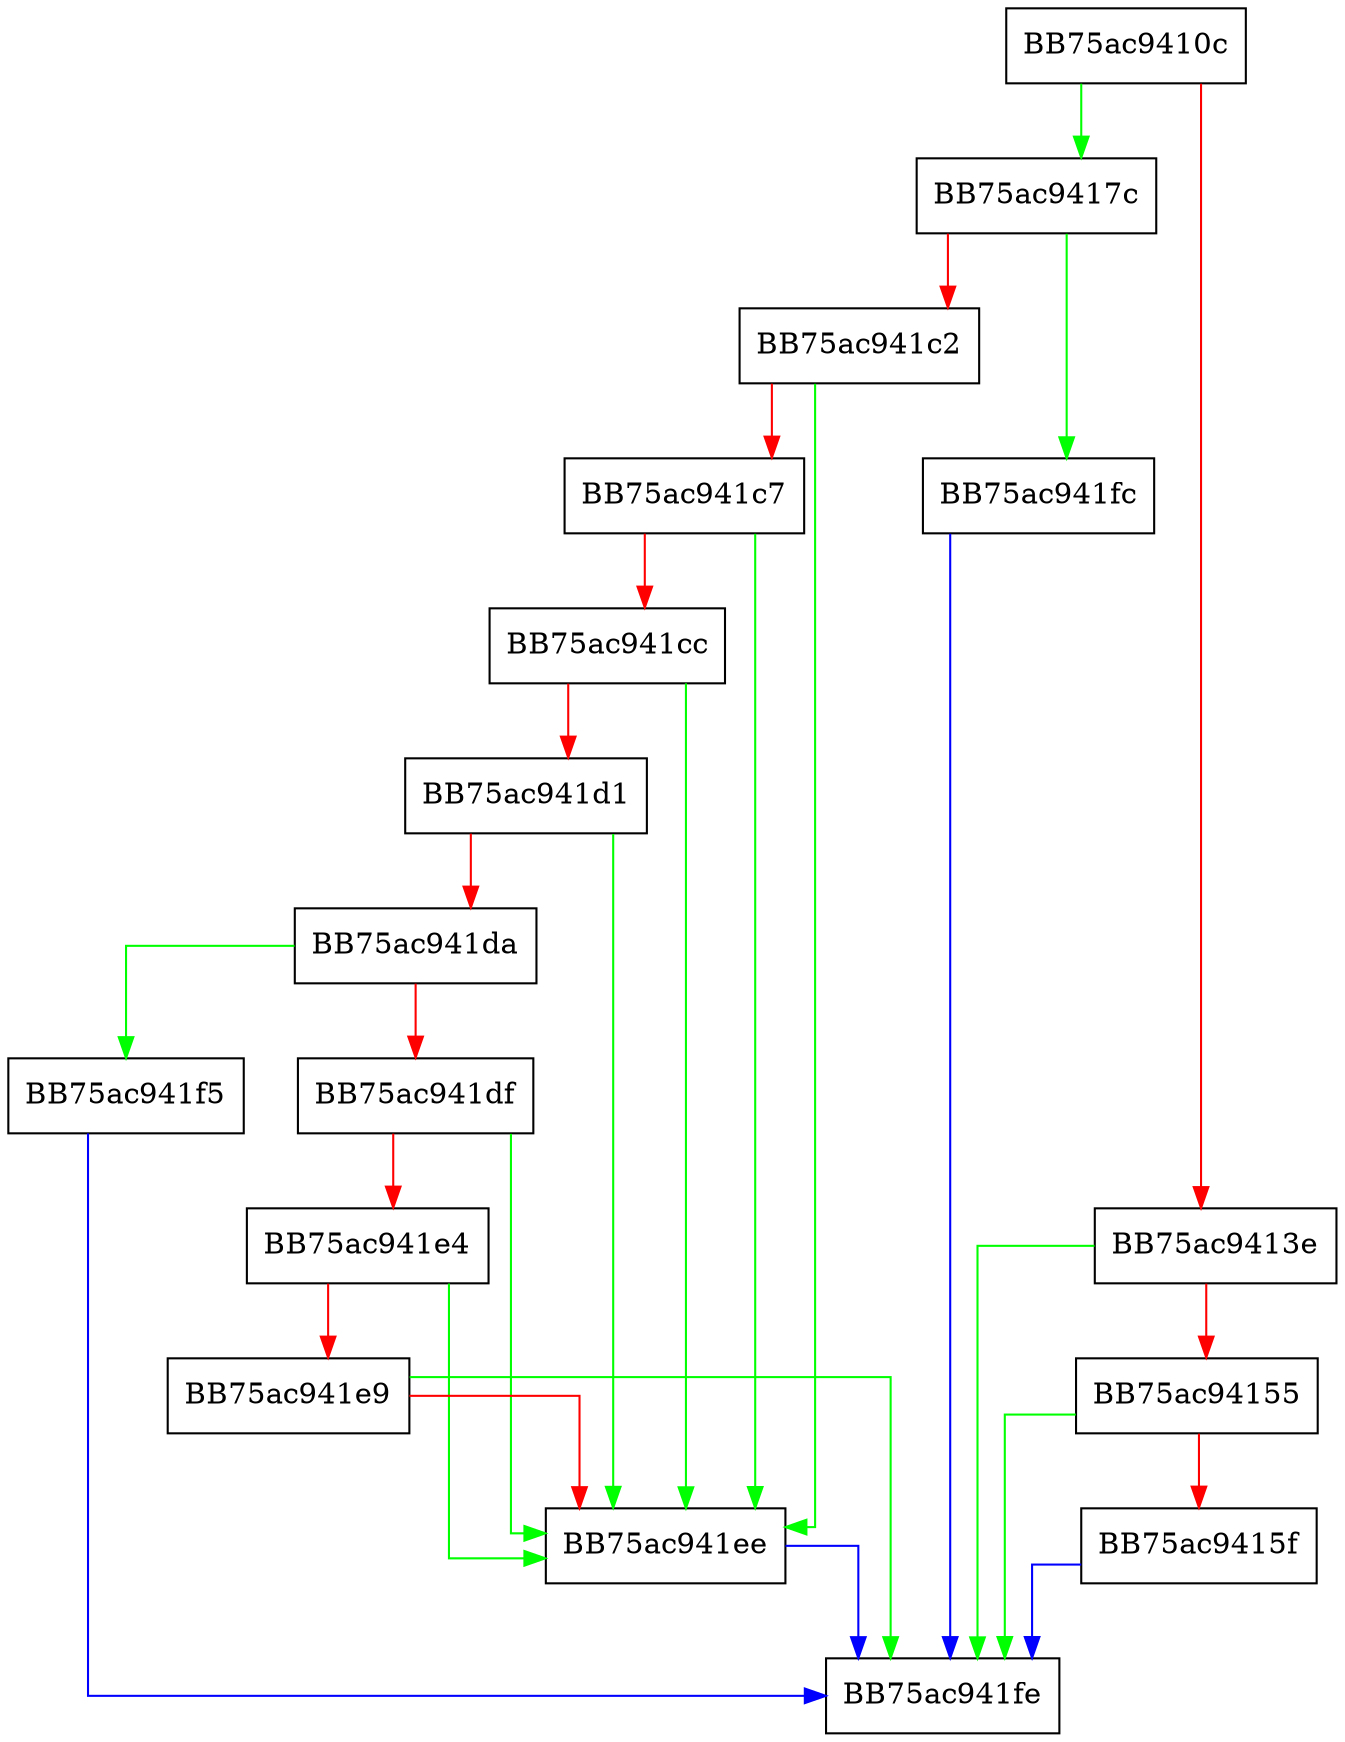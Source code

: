digraph CheckFileAccessRights {
  node [shape="box"];
  graph [splines=ortho];
  BB75ac9410c -> BB75ac9417c [color="green"];
  BB75ac9410c -> BB75ac9413e [color="red"];
  BB75ac9413e -> BB75ac941fe [color="green"];
  BB75ac9413e -> BB75ac94155 [color="red"];
  BB75ac94155 -> BB75ac941fe [color="green"];
  BB75ac94155 -> BB75ac9415f [color="red"];
  BB75ac9415f -> BB75ac941fe [color="blue"];
  BB75ac9417c -> BB75ac941fc [color="green"];
  BB75ac9417c -> BB75ac941c2 [color="red"];
  BB75ac941c2 -> BB75ac941ee [color="green"];
  BB75ac941c2 -> BB75ac941c7 [color="red"];
  BB75ac941c7 -> BB75ac941ee [color="green"];
  BB75ac941c7 -> BB75ac941cc [color="red"];
  BB75ac941cc -> BB75ac941ee [color="green"];
  BB75ac941cc -> BB75ac941d1 [color="red"];
  BB75ac941d1 -> BB75ac941ee [color="green"];
  BB75ac941d1 -> BB75ac941da [color="red"];
  BB75ac941da -> BB75ac941f5 [color="green"];
  BB75ac941da -> BB75ac941df [color="red"];
  BB75ac941df -> BB75ac941ee [color="green"];
  BB75ac941df -> BB75ac941e4 [color="red"];
  BB75ac941e4 -> BB75ac941ee [color="green"];
  BB75ac941e4 -> BB75ac941e9 [color="red"];
  BB75ac941e9 -> BB75ac941fe [color="green"];
  BB75ac941e9 -> BB75ac941ee [color="red"];
  BB75ac941ee -> BB75ac941fe [color="blue"];
  BB75ac941f5 -> BB75ac941fe [color="blue"];
  BB75ac941fc -> BB75ac941fe [color="blue"];
}